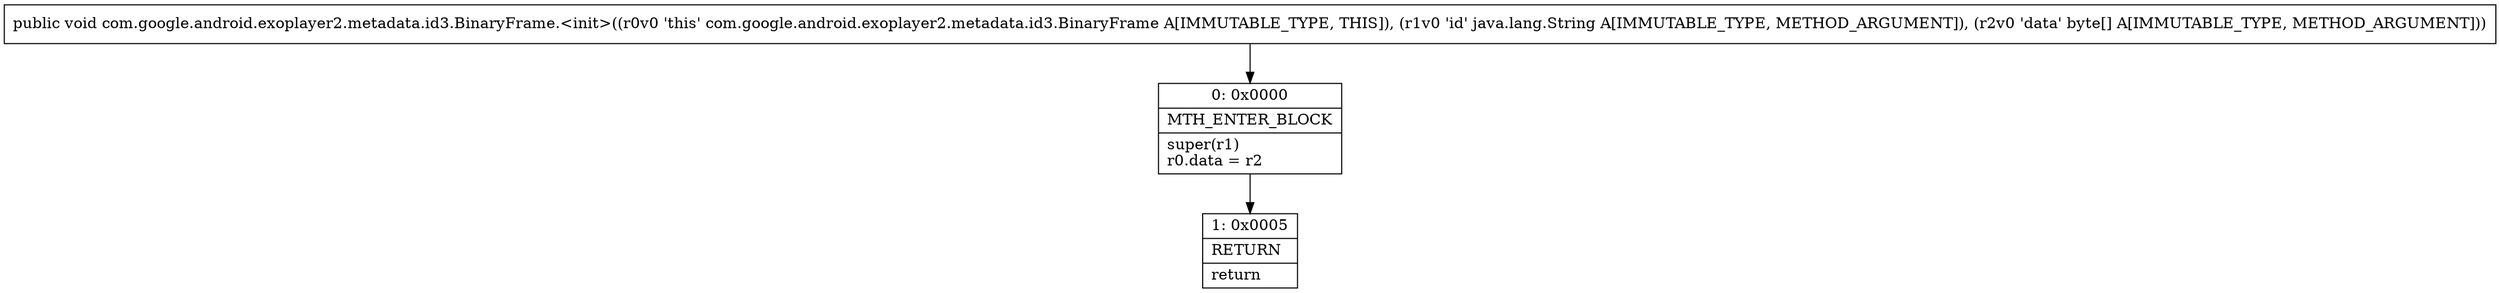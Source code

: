 digraph "CFG forcom.google.android.exoplayer2.metadata.id3.BinaryFrame.\<init\>(Ljava\/lang\/String;[B)V" {
Node_0 [shape=record,label="{0\:\ 0x0000|MTH_ENTER_BLOCK\l|super(r1)\lr0.data = r2\l}"];
Node_1 [shape=record,label="{1\:\ 0x0005|RETURN\l|return\l}"];
MethodNode[shape=record,label="{public void com.google.android.exoplayer2.metadata.id3.BinaryFrame.\<init\>((r0v0 'this' com.google.android.exoplayer2.metadata.id3.BinaryFrame A[IMMUTABLE_TYPE, THIS]), (r1v0 'id' java.lang.String A[IMMUTABLE_TYPE, METHOD_ARGUMENT]), (r2v0 'data' byte[] A[IMMUTABLE_TYPE, METHOD_ARGUMENT])) }"];
MethodNode -> Node_0;
Node_0 -> Node_1;
}

